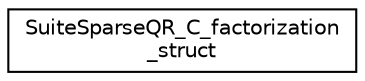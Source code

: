 digraph "Graphical Class Hierarchy"
{
 // INTERACTIVE_SVG=YES
  edge [fontname="Helvetica",fontsize="10",labelfontname="Helvetica",labelfontsize="10"];
  node [fontname="Helvetica",fontsize="10",shape=record];
  rankdir="LR";
  Node1 [label="SuiteSparseQR_C_factorization\l_struct",height=0.2,width=0.4,color="black", fillcolor="white", style="filled",URL="$struct_suite_sparse_q_r___c__factorization__struct.html"];
}

